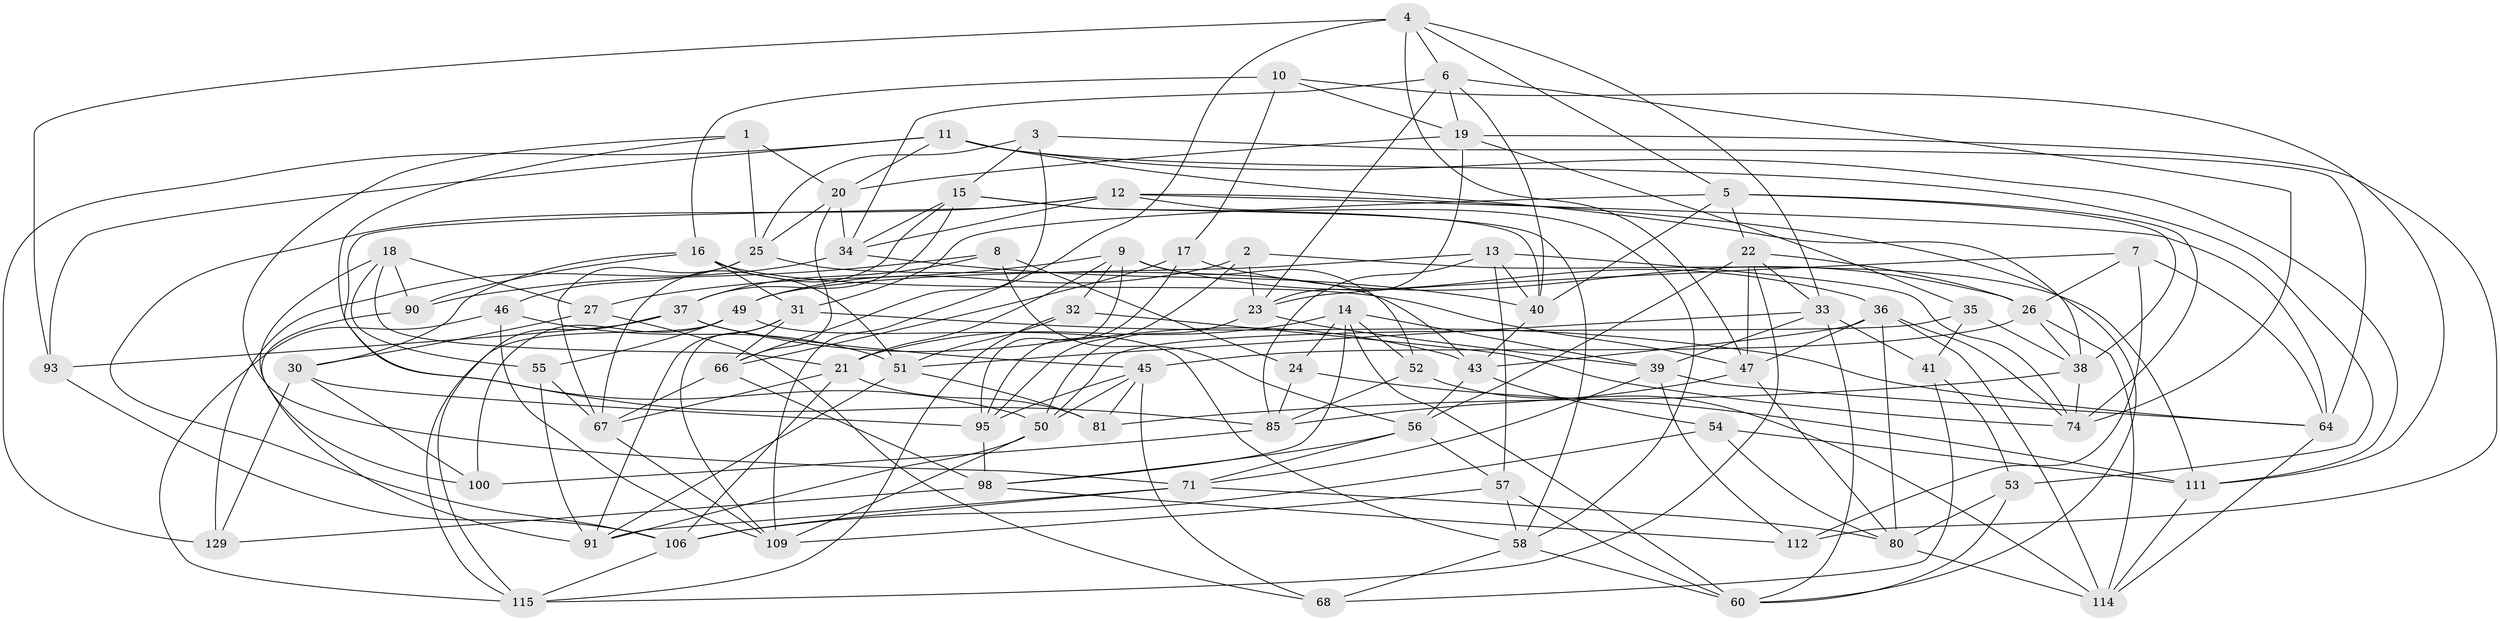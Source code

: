 // original degree distribution, {4: 1.0}
// Generated by graph-tools (version 1.1) at 2025/42/03/06/25 10:42:18]
// undirected, 76 vertices, 202 edges
graph export_dot {
graph [start="1"]
  node [color=gray90,style=filled];
  1;
  2;
  3;
  4 [super="+102"];
  5 [super="+105"];
  6 [super="+65"];
  7;
  8;
  9 [super="+62"];
  10;
  11 [super="+125"];
  12 [super="+44"];
  13 [super="+75"];
  14 [super="+28"];
  15 [super="+29"];
  16 [super="+119"];
  17;
  18 [super="+84"];
  19 [super="+110"];
  20 [super="+79"];
  21 [super="+97"];
  22 [super="+48"];
  23 [super="+117"];
  24;
  25 [super="+120"];
  26 [super="+73"];
  27 [super="+69"];
  30 [super="+61"];
  31 [super="+63"];
  32;
  33 [super="+76"];
  34 [super="+82"];
  35;
  36 [super="+59"];
  37 [super="+89"];
  38 [super="+70"];
  39 [super="+42"];
  40 [super="+104"];
  41;
  43 [super="+123"];
  45 [super="+88"];
  46;
  47 [super="+92"];
  49 [super="+101"];
  50 [super="+96"];
  51 [super="+87"];
  52;
  53;
  54;
  55;
  56 [super="+77"];
  57 [super="+78"];
  58 [super="+126"];
  60 [super="+108"];
  64 [super="+103"];
  66 [super="+72"];
  67 [super="+86"];
  68;
  71 [super="+124"];
  74 [super="+94"];
  80 [super="+83"];
  81;
  85 [super="+107"];
  90;
  91 [super="+121"];
  93;
  95 [super="+99"];
  98 [super="+113"];
  100;
  106 [super="+127"];
  109 [super="+122"];
  111 [super="+116"];
  112;
  114 [super="+118"];
  115 [super="+128"];
  129;
  1 -- 20;
  1 -- 85;
  1 -- 71;
  1 -- 25;
  2 -- 111;
  2 -- 49;
  2 -- 95;
  2 -- 23;
  3 -- 25;
  3 -- 66;
  3 -- 64;
  3 -- 15;
  4 -- 93;
  4 -- 5;
  4 -- 6;
  4 -- 33;
  4 -- 47;
  4 -- 109;
  5 -- 40;
  5 -- 38;
  5 -- 74;
  5 -- 31;
  5 -- 22;
  6 -- 34;
  6 -- 23;
  6 -- 19;
  6 -- 40;
  6 -- 74;
  7 -- 26;
  7 -- 23;
  7 -- 112;
  7 -- 64;
  8 -- 24;
  8 -- 90;
  8 -- 37;
  8 -- 56;
  9 -- 52;
  9 -- 32;
  9 -- 95;
  9 -- 21;
  9 -- 36;
  9 -- 27;
  10 -- 17;
  10 -- 111;
  10 -- 19;
  10 -- 16;
  11 -- 129;
  11 -- 38;
  11 -- 20;
  11 -- 53;
  11 -- 93;
  11 -- 111;
  12 -- 34;
  12 -- 50;
  12 -- 58;
  12 -- 106;
  12 -- 64;
  12 -- 60;
  13 -- 57 [weight=2];
  13 -- 85;
  13 -- 49;
  13 -- 40;
  13 -- 74;
  14 -- 24;
  14 -- 52;
  14 -- 39;
  14 -- 98;
  14 -- 60;
  14 -- 21;
  15 -- 67;
  15 -- 37;
  15 -- 58;
  15 -- 40;
  15 -- 34;
  16 -- 51;
  16 -- 31;
  16 -- 47;
  16 -- 90;
  16 -- 30;
  17 -- 95;
  17 -- 66;
  17 -- 26;
  18 -- 100;
  18 -- 55;
  18 -- 90;
  18 -- 27 [weight=2];
  18 -- 21;
  19 -- 35;
  19 -- 20;
  19 -- 112;
  19 -- 23;
  20 -- 66;
  20 -- 34;
  20 -- 25;
  21 -- 67;
  21 -- 81;
  21 -- 106;
  22 -- 56;
  22 -- 47;
  22 -- 33;
  22 -- 115;
  22 -- 26;
  23 -- 39;
  23 -- 50;
  24 -- 85;
  24 -- 111;
  25 -- 46;
  25 -- 67;
  25 -- 43;
  26 -- 114;
  26 -- 38;
  26 -- 45;
  27 -- 68;
  27 -- 30 [weight=2];
  30 -- 100;
  30 -- 129;
  30 -- 95;
  31 -- 109;
  31 -- 66;
  31 -- 64;
  31 -- 91;
  32 -- 115;
  32 -- 51;
  32 -- 74;
  33 -- 51;
  33 -- 60;
  33 -- 41;
  33 -- 39;
  34 -- 40;
  34 -- 129;
  35 -- 38;
  35 -- 41;
  35 -- 50;
  36 -- 47;
  36 -- 114;
  36 -- 80;
  36 -- 74;
  36 -- 43;
  37 -- 43;
  37 -- 93;
  37 -- 115;
  37 -- 45;
  38 -- 81;
  38 -- 74;
  39 -- 71;
  39 -- 112;
  39 -- 64;
  40 -- 43;
  41 -- 53;
  41 -- 68;
  43 -- 56;
  43 -- 54;
  45 -- 95;
  45 -- 68;
  45 -- 81;
  45 -- 50;
  46 -- 109;
  46 -- 115;
  46 -- 51;
  47 -- 80;
  47 -- 85;
  49 -- 55;
  49 -- 58;
  49 -- 100;
  49 -- 115;
  50 -- 109;
  50 -- 91;
  51 -- 81;
  51 -- 91;
  52 -- 85;
  52 -- 114;
  53 -- 80;
  53 -- 60;
  54 -- 80;
  54 -- 111;
  54 -- 106;
  55 -- 91;
  55 -- 67;
  56 -- 98;
  56 -- 57;
  56 -- 71;
  57 -- 58;
  57 -- 109;
  57 -- 60;
  58 -- 60;
  58 -- 68;
  64 -- 114;
  66 -- 67;
  66 -- 98;
  67 -- 109;
  71 -- 80;
  71 -- 106;
  71 -- 91;
  80 -- 114;
  85 -- 100;
  90 -- 91;
  93 -- 106;
  95 -- 98;
  98 -- 112;
  98 -- 129;
  106 -- 115;
  111 -- 114;
}
